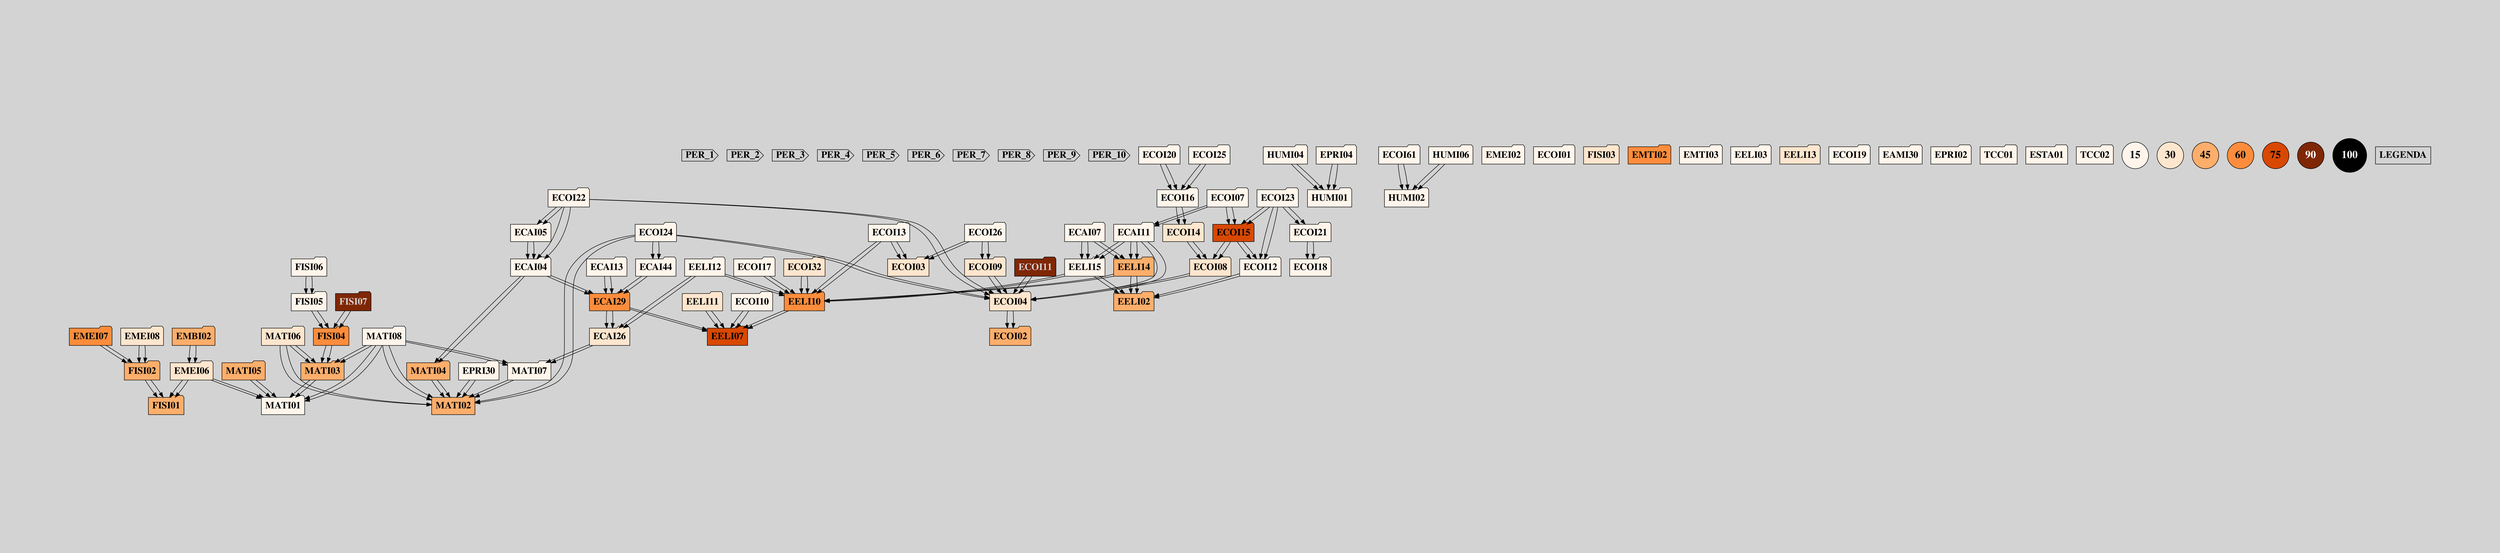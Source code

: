 digraph {
graph [pad="2,4" bgcolor=lightgray]
node [style=filled shape=cds fontsize=20.0 fontname="times bold"]
PER_1 [fillcolor="#d3d3d3" fontcolor="black" pos="0,18!"]
PER_2 [fillcolor="#d3d3d3" fontcolor="black" pos="2,18!"]
PER_3 [fillcolor="#d3d3d3" fontcolor="black" pos="4,18!"]
PER_4 [fillcolor="#d3d3d3" fontcolor="black" pos="6,18!"]
PER_5 [fillcolor="#d3d3d3" fontcolor="black" pos="8,18!"]
PER_6 [fillcolor="#d3d3d3" fontcolor="black" pos="10,18!"]
PER_7 [fillcolor="#d3d3d3" fontcolor="black" pos="12,18!"]
PER_8 [fillcolor="#d3d3d3" fontcolor="black" pos="14,18!"]
PER_9 [fillcolor="#d3d3d3" fontcolor="black" pos="16,18!"]
PER_10 [fillcolor="#d3d3d3" fontcolor="black" pos="18,18!"]
node [style=filled shape=folder fontsize=20.0 fontname="times bold"]
FISI01 [fillcolor="#fdae6b "fontcolor="black"pos="0,0!"]
MATI01 [fillcolor="#fff5eb "fontcolor="Black"pos="0,2!"]
MATI02 [fillcolor="#fdae6b "fontcolor="black"pos="0,4!"]
HUMI01 [fillcolor="#fff5eb "fontcolor="Black"pos="0,6!"]
HUMI02 [fillcolor="#fff5eb "fontcolor="Black"pos="0,8!"]
ECOI03 [fillcolor="#fee6ce "fontcolor="black"pos="0,10!"]
ECOI02 [fillcolor="#fdae6b "fontcolor="black"pos="0,12!"]
EMEI02 [fillcolor="#fff5eb "fontcolor="Black"pos="0,14!"]
ECOI01 [fillcolor="#fff5eb "fontcolor="Black"pos="0,16!"]
FISI02 [fillcolor="#fdae6b "fontcolor="black"pos="2,0!"]
FISI03 [fillcolor="#fee6ce "fontcolor="black"pos="2,2!"]
EMEI06 [fillcolor="#fee6ce "fontcolor="black"pos="2,4!"]
MATI03 [fillcolor="#fdae6b "fontcolor="black"pos="2,6!"]
ECOI04 [fillcolor="#fee6ce "fontcolor="black"pos="2,8!"]
EMTI02 [fillcolor="#fd8d3c "fontcolor="black"pos="2,10!"]
EMTI03 [fillcolor="#fff5eb "fontcolor="Black"pos="2,12!"]
EELI02 [fillcolor="#fdae6b "fontcolor="black"pos="2,14!"]
EELI03 [fillcolor="#fff5eb "fontcolor="Black"pos="2,16!"]
MATI06 [fillcolor="#fee6ce "fontcolor="black"pos="4,0!"]
MATI07 [fillcolor="#fff5eb "fontcolor="Black"pos="4,2!"]
ECOI61 [fillcolor="#fff5eb "fontcolor="Black"pos="4,4!"]
HUMI06 [fillcolor="#fff5eb "fontcolor="Black"pos="4,6!"]
ECOI08 [fillcolor="#fee6ce "fontcolor="black"pos="4,8!"]
EMEI07 [fillcolor="#fd8d3c "fontcolor="black"pos="4,10!"]
EMEI08 [fillcolor="#fee6ce "fontcolor="black"pos="4,12!"]
FISI04 [fillcolor="#fd8d3c "fontcolor="black"pos="4,14!"]
EMBI02 [fillcolor="#fdae6b "fontcolor="black"pos="4,16!"]
MATI05 [fillcolor="#fdae6b "fontcolor="black"pos="6,0!"]
MATI08 [fillcolor="#fff5eb "fontcolor="Black"pos="6,2!"]
MATI04 [fillcolor="#fdae6b "fontcolor="black"pos="6,4!"]
ECOI09 [fillcolor="#fee6ce "fontcolor="black"pos="6,6!"]
FISI05 [fillcolor="#fff5eb "fontcolor="Black"pos="6,8!"]
FISI07 [fillcolor="#7f2704 "fontcolor="lightgrey"pos="6,10!"]
EELI07 [fillcolor="#d94801 "fontcolor="black"pos="6,12!"]
ECOI11 [fillcolor="#7f2704 "fontcolor="lightgrey"pos="8,0!"]
ECOI12 [fillcolor="#fff5eb "fontcolor="Black"pos="8,2!"]
ECOI14 [fillcolor="#fee6ce "fontcolor="black"pos="8,4!"]
ECAI26 [fillcolor="#fee6ce "fontcolor="black"pos="8,6!"]
ECOI10 [fillcolor="#fff5eb "fontcolor="Black"pos="8,8!"]
EELI10 [fillcolor="#fd8d3c "fontcolor="black"pos="8,10!"]
EELI11 [fillcolor="#fee6ce "fontcolor="black"pos="8,12!"]
FISI06 [fillcolor="#fff5eb "fontcolor="Black"pos="8,14!"]
ECOI32 [fillcolor="#fee6ce "fontcolor="black"pos="10,0!"]
ECOI13 [fillcolor="#fff5eb "fontcolor="Black"pos="10,2!"]
EELI14 [fillcolor="#fdae6b "fontcolor="black"pos="10,4!"]
EELI15 [fillcolor="#fff5eb "fontcolor="Black"pos="10,6!"]
ECOI15 [fillcolor="#d94801 "fontcolor="black"pos="10,8!"]
ECAI29 [fillcolor="#fd8d3c "fontcolor="black"pos="10,10!"]
EELI12 [fillcolor="#fff5eb "fontcolor="Black"pos="10,12!"]
ECOI16 [fillcolor="#fff5eb "fontcolor="Black"pos="10,14!"]
EELI13 [fillcolor="#fee6ce "fontcolor="black"pos="10,16!"]
ECOI26 [fillcolor="#fff5eb "fontcolor="Black"pos="12,0!"]
ECAI11 [fillcolor="#fff5eb "fontcolor="Black"pos="12,2!"]
ECAI04 [fillcolor="#fff5eb "fontcolor="Black"pos="12,4!"]
ECAI13 [fillcolor="#fff5eb "fontcolor="Black"pos="12,6!"]
ECAI44 [fillcolor="#fff5eb "fontcolor="Black"pos="12,8!"]
ECOI18 [fillcolor="#fff5eb "fontcolor="Black"pos="12,10!"]
ECOI19 [fillcolor="#fff5eb "fontcolor="Black"pos="12,12!"]
ECOI17 [fillcolor="#fff5eb "fontcolor="Black"pos="12,14!"]
ECOI24 [fillcolor="#fff5eb "fontcolor="Black"pos="14,0!"]
EPRI30 [fillcolor="#fff5eb "fontcolor="Black"pos="14,2!"]
ECOI07 [fillcolor="#fff5eb "fontcolor="Black"pos="14,4!"]
ECAI07 [fillcolor="#fff5eb "fontcolor="Black"pos="14,6!"]
ECAI05 [fillcolor="#fff5eb "fontcolor="Black"pos="14,8!"]
ECOI21 [fillcolor="#fff5eb "fontcolor="Black"pos="14,10!"]
HUMI04 [fillcolor="#fff5eb "fontcolor="Black"pos="16,0!"]
EPRI04 [fillcolor="#fff5eb "fontcolor="Black"pos="16,2!"]
ECOI22 [fillcolor="#fff5eb "fontcolor="Black"pos="16,4!"]
ECOI23 [fillcolor="#fff5eb "fontcolor="Black"pos="16,6!"]
ECOI20 [fillcolor="#fff5eb "fontcolor="Black"pos="16,8!"]
ECOI25 [fillcolor="#fff5eb "fontcolor="Black"pos="16,10!"]
EAMI30 [fillcolor="#fff5eb "fontcolor="Black"pos="16,12!"]
EPRI02 [fillcolor="#fff5eb "fontcolor="Black"pos="16,14!"]
TCC01 [fillcolor="#fff5eb "fontcolor="Black"pos="16,16!"]
ESTA01 [fillcolor="#fff5eb "fontcolor="Black"pos="18,0!"]
TCC02 [fillcolor="#fff5eb "fontcolor="Black"pos="18,2!"]
node [style=filled shape=circle fontsize=22.0 fontname="times bold"]
15 [fillcolor="#fff5eb" fontcolor="Black" pos="22,4!"]
30 [fillcolor="#fee6ce" fontcolor="Black" pos="22,6!"]
45 [fillcolor="#fdae6b" fontcolor="Black" pos="22,8!"]
60 [fillcolor="#fd8d3c" fontcolor="Black" pos="22,10!"]
75 [fillcolor="#d94801" fontcolor="Black" pos="22,12!"]
90 [fillcolor="#7f2704" fontcolor="White" pos="22,14!"]
100 [fillcolor="#000000" fontcolor="White" pos="22,16!"]
node [style=filled shape=box fontsize=20.0 fontname="times bold"]
LEGENDA [fillcolor="#d3d3d3" fontcolor="black" pos="22,18!"]
 edge [style="", weight=10,color="<<novaCor<<", len=.2]
FISI02 -> FISI01
FISI02 -> FISI01
EMEI06 -> MATI01
EMEI06 -> FISI01
EMEI06 -> MATI01
EMEI06 -> FISI01
MATI03 -> MATI01
MATI03 -> MATI01
ECOI04 -> ECOI02
ECOI04 -> ECOI02
MATI06 -> MATI02
MATI06 -> MATI03
MATI06 -> MATI02
MATI06 -> MATI03
MATI07 -> MATI02
MATI07 -> MATI02
ECOI61 -> HUMI02
ECOI61 -> HUMI02
HUMI06 -> HUMI02
HUMI06 -> HUMI02
ECOI08 -> ECOI04
ECOI08 -> ECOI04
EMEI07 -> FISI02
EMEI07 -> FISI02
EMEI08 -> FISI02
EMEI08 -> FISI02
FISI04 -> MATI03
FISI04 -> MATI03
EMBI02 -> EMEI06
EMBI02 -> EMEI06
MATI05 -> MATI01
MATI05 -> MATI01
MATI08 -> MATI01
MATI08 -> MATI02
MATI08 -> MATI03
MATI08 -> MATI07
MATI08 -> MATI01
MATI08 -> MATI02
MATI08 -> MATI03
MATI08 -> MATI07
MATI04 -> MATI02
MATI04 -> MATI02
ECOI09 -> ECOI04
ECOI09 -> ECOI04
FISI05 -> FISI04
FISI05 -> FISI04
FISI07 -> FISI04
FISI07 -> FISI04
ECOI11 -> ECOI04
ECOI11 -> ECOI04
ECOI12 -> EELI02
ECOI12 -> EELI02
ECOI14 -> ECOI08
ECOI14 -> ECOI08
ECAI26 -> MATI07
ECAI26 -> MATI07
ECOI10 -> EELI07
ECOI10 -> EELI07
EELI10 -> EELI07
EELI10 -> EELI07
EELI11 -> EELI07
EELI11 -> EELI07
FISI06 -> FISI05
FISI06 -> FISI05
ECOI32 -> EELI10
ECOI32 -> EELI10
ECOI13 -> ECOI03
ECOI13 -> EELI10
ECOI13 -> ECOI03
ECOI13 -> EELI10
EELI14 -> EELI02
EELI14 -> EELI10
EELI14 -> EELI02
EELI14 -> EELI10
EELI15 -> EELI02
EELI15 -> EELI10
EELI15 -> EELI02
EELI15 -> EELI10
ECOI15 -> ECOI08
ECOI15 -> ECOI12
ECOI15 -> ECOI08
ECOI15 -> ECOI12
ECAI29 -> EELI07
ECAI29 -> ECAI26
ECAI29 -> EELI07
ECAI29 -> ECAI26
EELI12 -> ECAI26
EELI12 -> EELI10
EELI12 -> ECAI26
EELI12 -> EELI10
ECOI16 -> ECOI14
ECOI16 -> ECOI14
ECOI26 -> ECOI03
ECOI26 -> ECOI09
ECOI26 -> ECOI03
ECOI26 -> ECOI09
ECAI11 -> ECOI04
ECAI11 -> EELI14
ECAI11 -> EELI15
ECAI11 -> ECOI04
ECAI11 -> EELI14
ECAI11 -> EELI15
ECAI04 -> MATI04
ECAI04 -> ECAI29
ECAI04 -> MATI04
ECAI04 -> ECAI29
ECAI13 -> ECAI29
ECAI13 -> ECAI29
ECAI44 -> ECAI29
ECAI44 -> ECAI29
ECOI17 -> EELI10
ECOI17 -> EELI10
ECOI24 -> MATI02
ECOI24 -> ECOI04
ECOI24 -> ECAI44
ECOI24 -> MATI02
ECOI24 -> ECOI04
ECOI24 -> ECAI44
EPRI30 -> MATI02
EPRI30 -> MATI02
ECOI07 -> ECOI15
ECOI07 -> ECAI11
ECOI07 -> ECOI15
ECOI07 -> ECAI11
ECAI07 -> EELI14
ECAI07 -> EELI15
ECAI07 -> EELI14
ECAI07 -> EELI15
ECAI05 -> ECAI04
ECAI05 -> ECAI04
ECOI21 -> ECOI18
ECOI21 -> ECOI18
HUMI04 -> HUMI01
HUMI04 -> HUMI01
EPRI04 -> HUMI01
EPRI04 -> HUMI01
ECOI22 -> ECOI04
ECOI22 -> ECAI04
ECOI22 -> ECAI05
ECOI22 -> ECOI04
ECOI22 -> ECAI04
ECOI22 -> ECAI05
ECOI23 -> ECOI12
ECOI23 -> ECOI15
ECOI23 -> ECOI21
ECOI23 -> ECOI12
ECOI23 -> ECOI15
ECOI23 -> ECOI21
ECOI20 -> ECOI16
ECOI20 -> ECOI16
ECOI25 -> ECOI16
ECOI25 -> ECOI16
}
